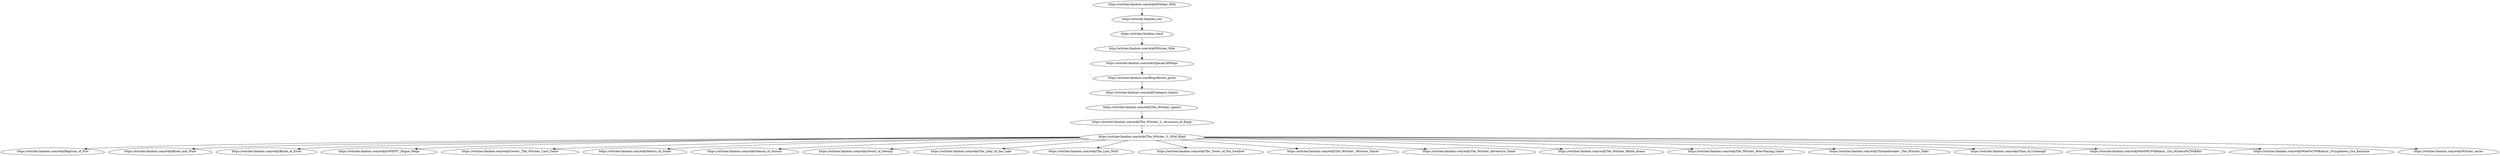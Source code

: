 digraph tree {
	"https://witcher.fandom.com/wiki/Witcher_Wiki" [label="https://witcher.fandom.com/wiki/Witcher_Wiki", shape=egg]
	"https://witcher.fandom.com" [label="https://witcher.fandom.com", shape=egg]
	"https://witcher.fandom.com/f" [label="https://witcher.fandom.com/f", shape=egg]
	"http://witcher.fandom.com/wiki/Witcher_Wiki" [label="http://witcher.fandom.com/wiki/Witcher_Wiki", shape=egg]
	"https://witcher.fandom.com/wiki/Special:AllMaps" [label="https://witcher.fandom.com/wiki/Special:AllMaps", shape=egg]
	"https://witcher.fandom.com/Blog:Recent_posts" [label="https://witcher.fandom.com/Blog:Recent_posts", shape=egg]
	"https://witcher.fandom.com/wiki/Category:Games" [label="https://witcher.fandom.com/wiki/Category:Games", shape=egg]
	"https://witcher.fandom.com/wiki/The_Witcher_(game)" [label="https://witcher.fandom.com/wiki/The_Witcher_(game)", shape=egg]
	"https://witcher.fandom.com/wiki/The_Witcher_2:_Assassins_of_Kings" [label="https://witcher.fandom.com/wiki/The_Witcher_2:_Assassins_of_Kings", shape=egg]
	"https://witcher.fandom.com/wiki/The_Witcher_3:_Wild_Hunt" [label="https://witcher.fandom.com/wiki/The_Witcher_3:_Wild_Hunt", shape=egg]
	"https://witcher.fandom.com/wiki/Baptism_of_Fire" [label="https://witcher.fandom.com/wiki/Baptism_of_Fire", shape=egg]
	"https://witcher.fandom.com/wiki/Blood_and_Wine" [label="https://witcher.fandom.com/wiki/Blood_and_Wine", shape=egg]
	"https://witcher.fandom.com/wiki/Blood_of_Elves" [label="https://witcher.fandom.com/wiki/Blood_of_Elves", shape=egg]
	"https://witcher.fandom.com/wiki/GWENT:_Rogue_Mage" [label="https://witcher.fandom.com/wiki/GWENT:_Rogue_Mage", shape=egg]
	"https://witcher.fandom.com/wiki/Gwent:_The_Witcher_Card_Game" [label="https://witcher.fandom.com/wiki/Gwent:_The_Witcher_Card_Game", shape=egg]
	"https://witcher.fandom.com/wiki/Hearts_of_Stone" [label="https://witcher.fandom.com/wiki/Hearts_of_Stone", shape=egg]
	"https://witcher.fandom.com/wiki/Season_of_Storms" [label="https://witcher.fandom.com/wiki/Season_of_Storms", shape=egg]
	"https://witcher.fandom.com/wiki/Sword_of_Destiny" [label="https://witcher.fandom.com/wiki/Sword_of_Destiny", shape=egg]
	"https://witcher.fandom.com/wiki/The_Lady_of_the_Lake" [label="https://witcher.fandom.com/wiki/The_Lady_of_the_Lake", shape=egg]
	"https://witcher.fandom.com/wiki/The_Last_Wish" [label="https://witcher.fandom.com/wiki/The_Last_Wish", shape=egg]
	"https://witcher.fandom.com/wiki/The_Tower_of_the_Swallow" [label="https://witcher.fandom.com/wiki/The_Tower_of_the_Swallow", shape=egg]
	"https://witcher.fandom.com/wiki/The_Witcher:_Monster_Slayer" [label="https://witcher.fandom.com/wiki/The_Witcher:_Monster_Slayer", shape=egg]
	"https://witcher.fandom.com/wiki/The_Witcher_Adventure_Game" [label="https://witcher.fandom.com/wiki/The_Witcher_Adventure_Game", shape=egg]
	"https://witcher.fandom.com/wiki/The_Witcher_Battle_Arena" [label="https://witcher.fandom.com/wiki/The_Witcher_Battle_Arena", shape=egg]
	"https://witcher.fandom.com/wiki/The_Witcher_Role-Playing_Game" [label="https://witcher.fandom.com/wiki/The_Witcher_Role-Playing_Game", shape=egg]
	"https://witcher.fandom.com/wiki/Thronebreaker:_The_Witcher_Tales" [label="https://witcher.fandom.com/wiki/Thronebreaker:_The_Witcher_Tales", shape=egg]
	"https://witcher.fandom.com/wiki/Time_of_Contempt" [label="https://witcher.fandom.com/wiki/Time_of_Contempt", shape=egg]
	"https://witcher.fandom.com/wiki/Wied%C5%BAmin:_Gra_Wyobra%C5%BAni" [label="https://witcher.fandom.com/wiki/Wied%C5%BAmin:_Gra_Wyobra%C5%BAni", shape=egg]
	"https://witcher.fandom.com/wiki/Wied%C5%BAmin:_Przygodowa_Gra_Karciana" [label="https://witcher.fandom.com/wiki/Wied%C5%BAmin:_Przygodowa_Gra_Karciana", shape=egg]
	"https://witcher.fandom.com/wiki/Witcher_series" [label="https://witcher.fandom.com/wiki/Witcher_series", shape=egg]

	"https://witcher.fandom.com/wiki/Witcher_Wiki" -> "https://witcher.fandom.com"
	"https://witcher.fandom.com" -> "https://witcher.fandom.com/f"
	"https://witcher.fandom.com/f" -> "http://witcher.fandom.com/wiki/Witcher_Wiki"
	"http://witcher.fandom.com/wiki/Witcher_Wiki" -> "https://witcher.fandom.com/wiki/Special:AllMaps"
	"https://witcher.fandom.com/wiki/Special:AllMaps" -> "https://witcher.fandom.com/Blog:Recent_posts"
	"https://witcher.fandom.com/Blog:Recent_posts" -> "https://witcher.fandom.com/wiki/Category:Games"
	"https://witcher.fandom.com/wiki/Category:Games" -> "https://witcher.fandom.com/wiki/The_Witcher_(game)"
	"https://witcher.fandom.com/wiki/The_Witcher_(game)" -> "https://witcher.fandom.com/wiki/The_Witcher_2:_Assassins_of_Kings"
	"https://witcher.fandom.com/wiki/The_Witcher_2:_Assassins_of_Kings" -> "https://witcher.fandom.com/wiki/The_Witcher_3:_Wild_Hunt"
	"https://witcher.fandom.com/wiki/The_Witcher_3:_Wild_Hunt" -> "https://witcher.fandom.com/wiki/Hearts_of_Stone"
	"https://witcher.fandom.com/wiki/The_Witcher_3:_Wild_Hunt" -> "https://witcher.fandom.com/wiki/Blood_and_Wine"
	"https://witcher.fandom.com/wiki/The_Witcher_3:_Wild_Hunt" -> "https://witcher.fandom.com/wiki/Witcher_series"
	"https://witcher.fandom.com/wiki/The_Witcher_3:_Wild_Hunt" -> "https://witcher.fandom.com/wiki/Sword_of_Destiny"
	"https://witcher.fandom.com/wiki/The_Witcher_3:_Wild_Hunt" -> "https://witcher.fandom.com/wiki/The_Last_Wish"
	"https://witcher.fandom.com/wiki/The_Witcher_3:_Wild_Hunt" -> "https://witcher.fandom.com/wiki/Blood_of_Elves"
	"https://witcher.fandom.com/wiki/The_Witcher_3:_Wild_Hunt" -> "https://witcher.fandom.com/wiki/Time_of_Contempt"
	"https://witcher.fandom.com/wiki/The_Witcher_3:_Wild_Hunt" -> "https://witcher.fandom.com/wiki/Baptism_of_Fire"
	"https://witcher.fandom.com/wiki/The_Witcher_3:_Wild_Hunt" -> "https://witcher.fandom.com/wiki/The_Tower_of_the_Swallow"
	"https://witcher.fandom.com/wiki/The_Witcher_3:_Wild_Hunt" -> "https://witcher.fandom.com/wiki/The_Lady_of_the_Lake"
	"https://witcher.fandom.com/wiki/The_Witcher_3:_Wild_Hunt" -> "https://witcher.fandom.com/wiki/Season_of_Storms"
	"https://witcher.fandom.com/wiki/The_Witcher_3:_Wild_Hunt" -> "https://witcher.fandom.com/wiki/Gwent:_The_Witcher_Card_Game"
	"https://witcher.fandom.com/wiki/The_Witcher_3:_Wild_Hunt" -> "https://witcher.fandom.com/wiki/GWENT:_Rogue_Mage"
	"https://witcher.fandom.com/wiki/The_Witcher_3:_Wild_Hunt" -> "https://witcher.fandom.com/wiki/Thronebreaker:_The_Witcher_Tales"
	"https://witcher.fandom.com/wiki/The_Witcher_3:_Wild_Hunt" -> "https://witcher.fandom.com/wiki/The_Witcher:_Monster_Slayer"
	"https://witcher.fandom.com/wiki/The_Witcher_3:_Wild_Hunt" -> "https://witcher.fandom.com/wiki/The_Witcher_Adventure_Game"
	"https://witcher.fandom.com/wiki/The_Witcher_3:_Wild_Hunt" -> "https://witcher.fandom.com/wiki/The_Witcher_Role-Playing_Game"
	"https://witcher.fandom.com/wiki/The_Witcher_3:_Wild_Hunt" -> "https://witcher.fandom.com/wiki/Wied%C5%BAmin:_Gra_Wyobra%C5%BAni"
	"https://witcher.fandom.com/wiki/The_Witcher_3:_Wild_Hunt" -> "https://witcher.fandom.com/wiki/Wied%C5%BAmin:_Przygodowa_Gra_Karciana"
	"https://witcher.fandom.com/wiki/The_Witcher_3:_Wild_Hunt" -> "https://witcher.fandom.com/wiki/The_Witcher_Battle_Arena"
}